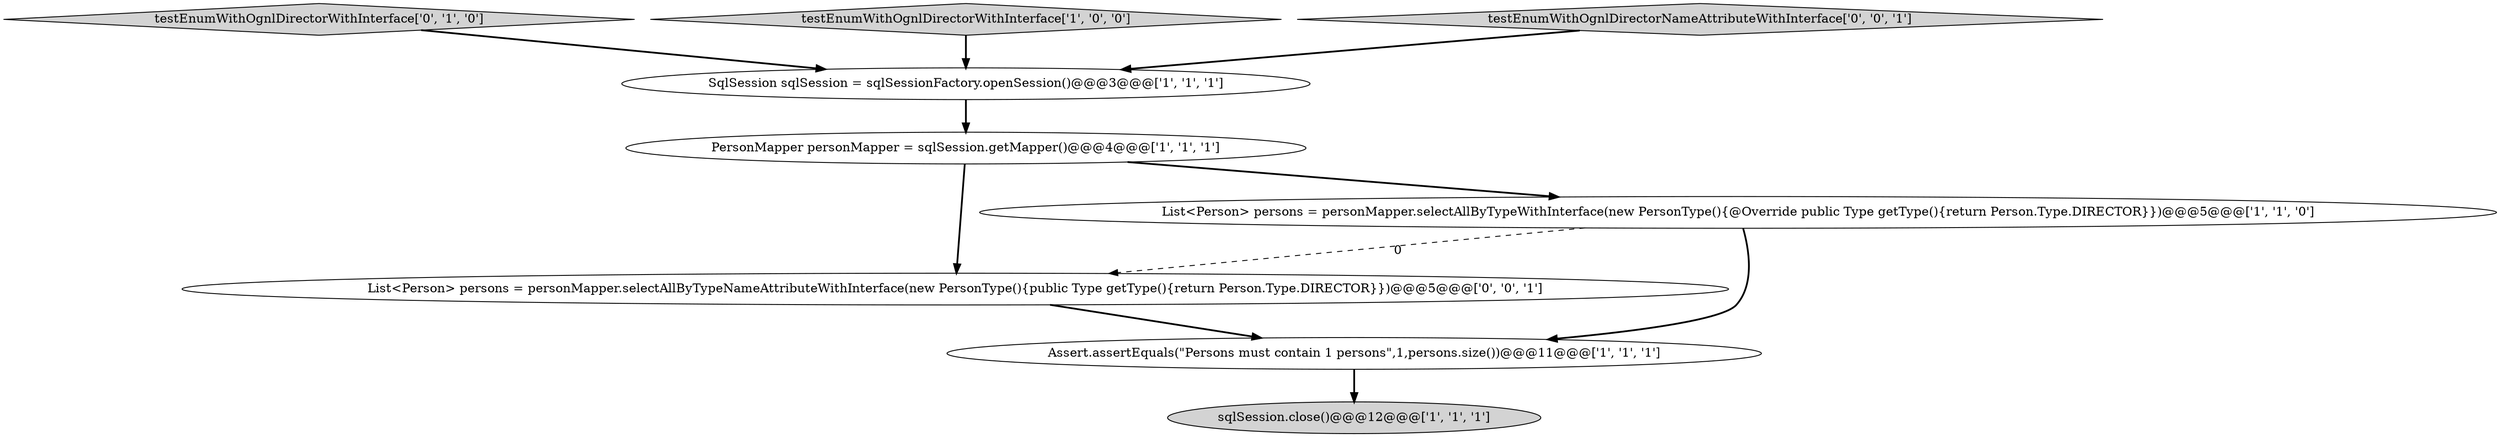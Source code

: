 digraph {
7 [style = filled, label = "List<Person> persons = personMapper.selectAllByTypeNameAttributeWithInterface(new PersonType(){public Type getType(){return Person.Type.DIRECTOR}})@@@5@@@['0', '0', '1']", fillcolor = white, shape = ellipse image = "AAA0AAABBB3BBB"];
0 [style = filled, label = "SqlSession sqlSession = sqlSessionFactory.openSession()@@@3@@@['1', '1', '1']", fillcolor = white, shape = ellipse image = "AAA0AAABBB1BBB"];
6 [style = filled, label = "testEnumWithOgnlDirectorWithInterface['0', '1', '0']", fillcolor = lightgray, shape = diamond image = "AAA0AAABBB2BBB"];
5 [style = filled, label = "testEnumWithOgnlDirectorWithInterface['1', '0', '0']", fillcolor = lightgray, shape = diamond image = "AAA0AAABBB1BBB"];
8 [style = filled, label = "testEnumWithOgnlDirectorNameAttributeWithInterface['0', '0', '1']", fillcolor = lightgray, shape = diamond image = "AAA0AAABBB3BBB"];
1 [style = filled, label = "Assert.assertEquals(\"Persons must contain 1 persons\",1,persons.size())@@@11@@@['1', '1', '1']", fillcolor = white, shape = ellipse image = "AAA0AAABBB1BBB"];
2 [style = filled, label = "PersonMapper personMapper = sqlSession.getMapper()@@@4@@@['1', '1', '1']", fillcolor = white, shape = ellipse image = "AAA0AAABBB1BBB"];
4 [style = filled, label = "List<Person> persons = personMapper.selectAllByTypeWithInterface(new PersonType(){@Override public Type getType(){return Person.Type.DIRECTOR}})@@@5@@@['1', '1', '0']", fillcolor = white, shape = ellipse image = "AAA0AAABBB1BBB"];
3 [style = filled, label = "sqlSession.close()@@@12@@@['1', '1', '1']", fillcolor = lightgray, shape = ellipse image = "AAA0AAABBB1BBB"];
1->3 [style = bold, label=""];
8->0 [style = bold, label=""];
4->1 [style = bold, label=""];
6->0 [style = bold, label=""];
7->1 [style = bold, label=""];
2->7 [style = bold, label=""];
5->0 [style = bold, label=""];
2->4 [style = bold, label=""];
4->7 [style = dashed, label="0"];
0->2 [style = bold, label=""];
}
